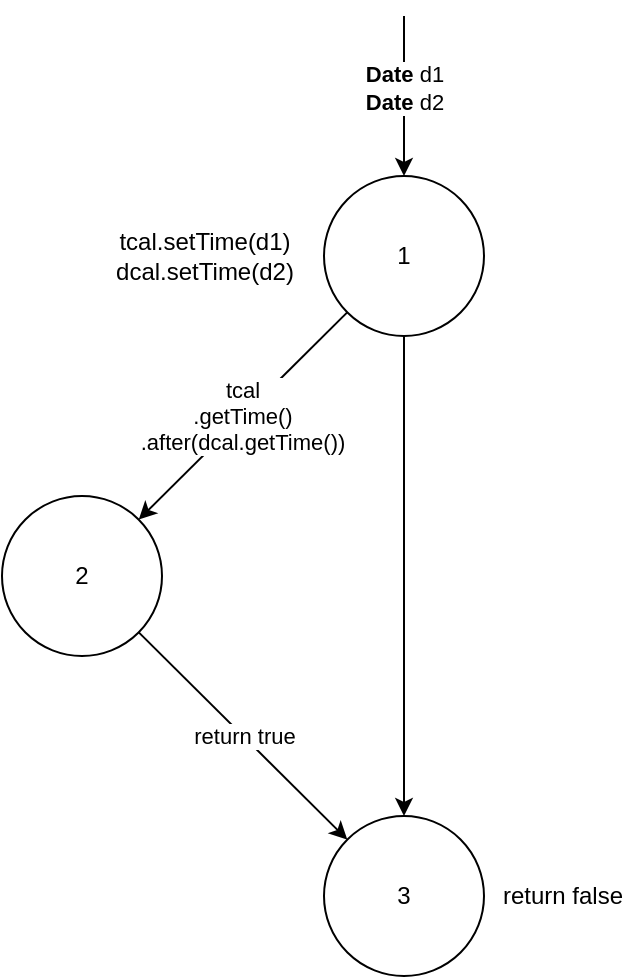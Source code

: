 <mxfile version="14.4.4" type="github">
  <diagram id="vwgKSmRIo_Ues2hE1JJ-" name="Page-1">
    <mxGraphModel dx="835" dy="804" grid="1" gridSize="10" guides="1" tooltips="1" connect="1" arrows="1" fold="1" page="1" pageScale="1" pageWidth="827" pageHeight="1169" math="0" shadow="0">
      <root>
        <mxCell id="0" />
        <mxCell id="1" parent="0" />
        <mxCell id="ew-RNvsa-7Ur00uTDpbD-1" value="tcal&lt;br&gt;.getTime()&lt;br&gt;.after(dcal.getTime())" style="edgeStyle=none;rounded=0;orthogonalLoop=1;jettySize=auto;html=1;" edge="1" parent="1" source="ew-RNvsa-7Ur00uTDpbD-3" target="ew-RNvsa-7Ur00uTDpbD-7">
          <mxGeometry relative="1" as="geometry" />
        </mxCell>
        <mxCell id="ew-RNvsa-7Ur00uTDpbD-2" value="" style="edgeStyle=none;rounded=0;orthogonalLoop=1;jettySize=auto;html=1;" edge="1" parent="1" source="ew-RNvsa-7Ur00uTDpbD-3" target="ew-RNvsa-7Ur00uTDpbD-5">
          <mxGeometry relative="1" as="geometry" />
        </mxCell>
        <mxCell id="ew-RNvsa-7Ur00uTDpbD-3" value="1" style="ellipse;whiteSpace=wrap;html=1;aspect=fixed;" vertex="1" parent="1">
          <mxGeometry x="1201" y="120" width="80" height="80" as="geometry" />
        </mxCell>
        <mxCell id="ew-RNvsa-7Ur00uTDpbD-4" value="&lt;b&gt;Date &lt;/b&gt;d1&lt;br&gt;&lt;b&gt;Date &lt;/b&gt;d2" style="endArrow=classic;html=1;entryX=0.5;entryY=0;entryDx=0;entryDy=0;" edge="1" parent="1" target="ew-RNvsa-7Ur00uTDpbD-3">
          <mxGeometry x="-0.111" width="50" height="50" relative="1" as="geometry">
            <mxPoint x="1241" y="40" as="sourcePoint" />
            <mxPoint x="430" y="130" as="targetPoint" />
            <mxPoint as="offset" />
          </mxGeometry>
        </mxCell>
        <mxCell id="ew-RNvsa-7Ur00uTDpbD-5" value="3" style="ellipse;whiteSpace=wrap;html=1;aspect=fixed;" vertex="1" parent="1">
          <mxGeometry x="1201" y="440" width="80" height="80" as="geometry" />
        </mxCell>
        <mxCell id="ew-RNvsa-7Ur00uTDpbD-6" value="return true" style="edgeStyle=none;rounded=0;orthogonalLoop=1;jettySize=auto;html=1;" edge="1" parent="1" source="ew-RNvsa-7Ur00uTDpbD-7" target="ew-RNvsa-7Ur00uTDpbD-5">
          <mxGeometry relative="1" as="geometry" />
        </mxCell>
        <mxCell id="ew-RNvsa-7Ur00uTDpbD-7" value="2" style="ellipse;whiteSpace=wrap;html=1;aspect=fixed;" vertex="1" parent="1">
          <mxGeometry x="1040" y="280" width="80" height="80" as="geometry" />
        </mxCell>
        <mxCell id="ew-RNvsa-7Ur00uTDpbD-8" value="tcal.setTime(d1)&lt;br&gt;dcal.setTime(d2)" style="text;html=1;strokeColor=none;fillColor=none;align=center;verticalAlign=middle;whiteSpace=wrap;rounded=0;" vertex="1" parent="1">
          <mxGeometry x="1082" y="140" width="119" height="40" as="geometry" />
        </mxCell>
        <mxCell id="ew-RNvsa-7Ur00uTDpbD-9" value="return false" style="text;html=1;strokeColor=none;fillColor=none;align=center;verticalAlign=middle;whiteSpace=wrap;rounded=0;" vertex="1" parent="1">
          <mxGeometry x="1281" y="470" width="79" height="20" as="geometry" />
        </mxCell>
      </root>
    </mxGraphModel>
  </diagram>
</mxfile>
